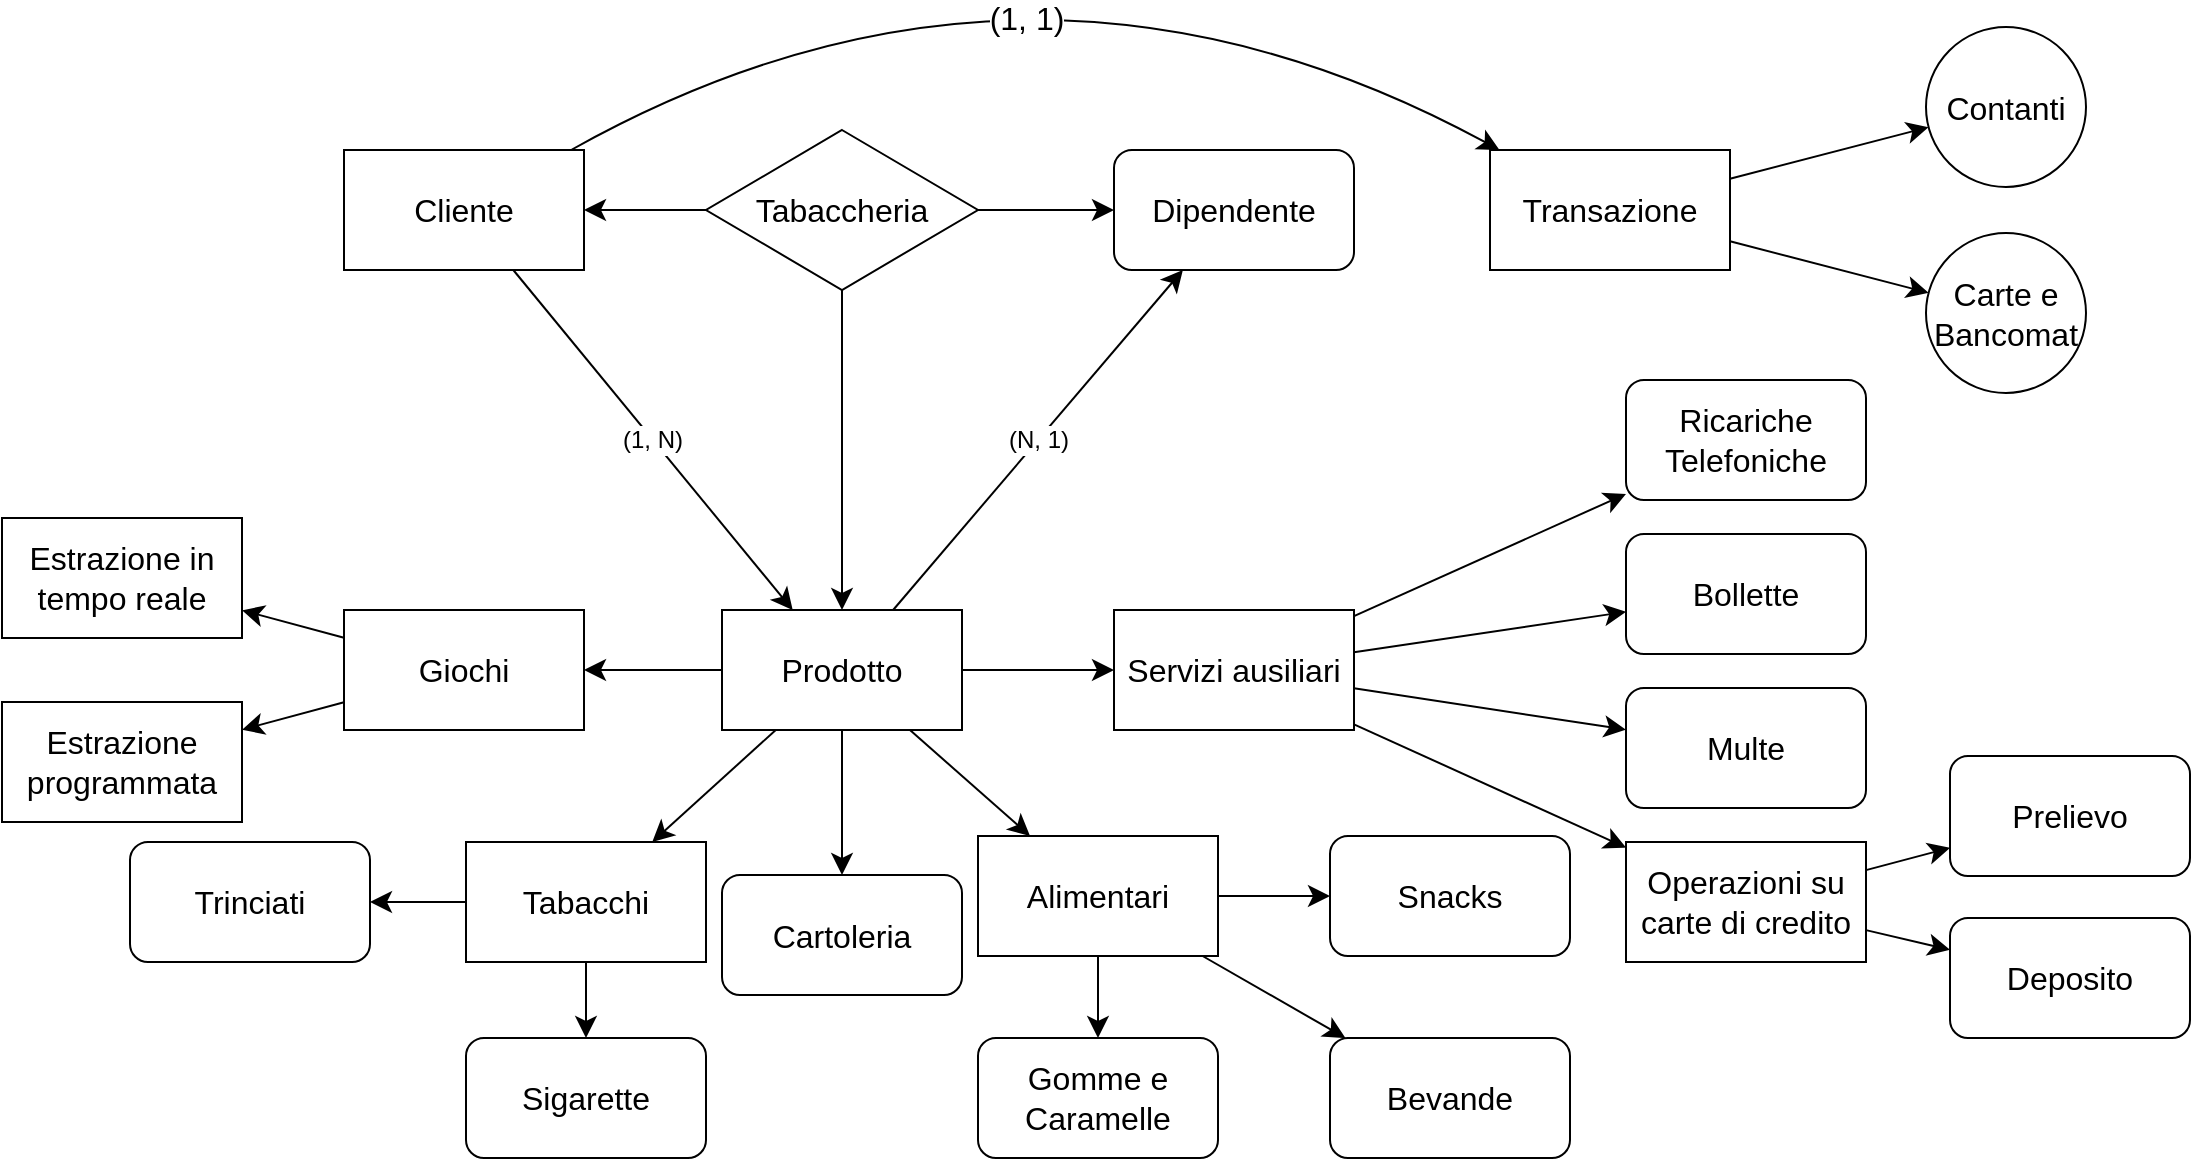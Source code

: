<mxfile version="22.1.3" type="github">
  <diagram name="Page-1" id="yC7KV2Ko1jgtMiXsxVH6">
    <mxGraphModel dx="1541" dy="813" grid="0" gridSize="10" guides="1" tooltips="1" connect="1" arrows="1" fold="1" page="0" pageScale="1" pageWidth="850" pageHeight="1100" math="0" shadow="0">
      <root>
        <mxCell id="0" />
        <mxCell id="1" parent="0" />
        <mxCell id="NwfZpaaQpDAw_J0AIX61-4" style="edgeStyle=none;curved=1;rounded=0;orthogonalLoop=1;jettySize=auto;html=1;fontSize=12;startSize=8;endSize=8;" edge="1" parent="1" source="NwfZpaaQpDAw_J0AIX61-1" target="NwfZpaaQpDAw_J0AIX61-3">
          <mxGeometry relative="1" as="geometry" />
        </mxCell>
        <mxCell id="NwfZpaaQpDAw_J0AIX61-11" value="" style="edgeStyle=none;curved=1;rounded=0;orthogonalLoop=1;jettySize=auto;html=1;fontSize=12;startSize=8;endSize=8;" edge="1" parent="1" source="NwfZpaaQpDAw_J0AIX61-1" target="NwfZpaaQpDAw_J0AIX61-10">
          <mxGeometry relative="1" as="geometry" />
        </mxCell>
        <mxCell id="NwfZpaaQpDAw_J0AIX61-29" style="edgeStyle=none;curved=1;rounded=0;orthogonalLoop=1;jettySize=auto;html=1;fontSize=12;startSize=8;endSize=8;" edge="1" parent="1" source="NwfZpaaQpDAw_J0AIX61-1" target="NwfZpaaQpDAw_J0AIX61-28">
          <mxGeometry relative="1" as="geometry" />
        </mxCell>
        <mxCell id="NwfZpaaQpDAw_J0AIX61-1" value="Tabaccheria" style="rhombus;whiteSpace=wrap;html=1;fontSize=16;" vertex="1" parent="1">
          <mxGeometry x="347" y="160" width="136" height="80" as="geometry" />
        </mxCell>
        <mxCell id="NwfZpaaQpDAw_J0AIX61-3" value="&lt;div&gt;Dipendente&lt;/div&gt;" style="rounded=1;whiteSpace=wrap;html=1;fontSize=16;" vertex="1" parent="1">
          <mxGeometry x="551" y="170" width="120" height="60" as="geometry" />
        </mxCell>
        <mxCell id="NwfZpaaQpDAw_J0AIX61-16" style="edgeStyle=none;curved=1;rounded=0;orthogonalLoop=1;jettySize=auto;html=1;fontSize=12;startSize=8;endSize=8;" edge="1" parent="1" source="NwfZpaaQpDAw_J0AIX61-10" target="NwfZpaaQpDAw_J0AIX61-15">
          <mxGeometry relative="1" as="geometry" />
        </mxCell>
        <mxCell id="NwfZpaaQpDAw_J0AIX61-31" value="(N, 1)" style="edgeStyle=none;curved=1;rounded=0;orthogonalLoop=1;jettySize=auto;html=1;fontSize=12;startSize=8;endSize=8;" edge="1" parent="1" source="NwfZpaaQpDAw_J0AIX61-10" target="NwfZpaaQpDAw_J0AIX61-3">
          <mxGeometry relative="1" as="geometry" />
        </mxCell>
        <mxCell id="NwfZpaaQpDAw_J0AIX61-38" style="edgeStyle=none;curved=1;rounded=0;orthogonalLoop=1;jettySize=auto;html=1;fontSize=12;startSize=8;endSize=8;" edge="1" parent="1" source="NwfZpaaQpDAw_J0AIX61-10" target="NwfZpaaQpDAw_J0AIX61-36">
          <mxGeometry relative="1" as="geometry" />
        </mxCell>
        <mxCell id="NwfZpaaQpDAw_J0AIX61-59" value="" style="edgeStyle=none;curved=1;rounded=0;orthogonalLoop=1;jettySize=auto;html=1;fontSize=12;startSize=8;endSize=8;" edge="1" parent="1" source="NwfZpaaQpDAw_J0AIX61-10" target="NwfZpaaQpDAw_J0AIX61-58">
          <mxGeometry relative="1" as="geometry" />
        </mxCell>
        <mxCell id="NwfZpaaQpDAw_J0AIX61-82" style="edgeStyle=none;curved=1;rounded=0;orthogonalLoop=1;jettySize=auto;html=1;fontSize=12;startSize=8;endSize=8;" edge="1" parent="1" source="NwfZpaaQpDAw_J0AIX61-10" target="NwfZpaaQpDAw_J0AIX61-81">
          <mxGeometry relative="1" as="geometry" />
        </mxCell>
        <mxCell id="NwfZpaaQpDAw_J0AIX61-87" style="edgeStyle=none;curved=1;rounded=0;orthogonalLoop=1;jettySize=auto;html=1;fontSize=12;startSize=8;endSize=8;" edge="1" parent="1" source="NwfZpaaQpDAw_J0AIX61-10" target="NwfZpaaQpDAw_J0AIX61-86">
          <mxGeometry relative="1" as="geometry" />
        </mxCell>
        <mxCell id="NwfZpaaQpDAw_J0AIX61-10" value="&lt;div&gt;Prodotto&lt;/div&gt;" style="whiteSpace=wrap;html=1;fontSize=16;" vertex="1" parent="1">
          <mxGeometry x="355" y="400" width="120" height="60" as="geometry" />
        </mxCell>
        <mxCell id="NwfZpaaQpDAw_J0AIX61-15" value="Cartoleria" style="rounded=1;whiteSpace=wrap;html=1;fontSize=16;" vertex="1" parent="1">
          <mxGeometry x="355" y="532.5" width="120" height="60" as="geometry" />
        </mxCell>
        <mxCell id="NwfZpaaQpDAw_J0AIX61-20" value="&lt;div&gt;Snacks&lt;/div&gt;" style="whiteSpace=wrap;html=1;fontSize=16;rounded=1;" vertex="1" parent="1">
          <mxGeometry x="659" y="513" width="120" height="60" as="geometry" />
        </mxCell>
        <mxCell id="NwfZpaaQpDAw_J0AIX61-23" value="&lt;div&gt;Bevande&lt;/div&gt;" style="rounded=1;whiteSpace=wrap;html=1;fontSize=16;" vertex="1" parent="1">
          <mxGeometry x="659" y="614" width="120" height="60" as="geometry" />
        </mxCell>
        <mxCell id="NwfZpaaQpDAw_J0AIX61-26" value="&lt;div&gt;Gomme e&lt;br&gt;&lt;/div&gt;&lt;div&gt;Caramelle&lt;/div&gt;" style="rounded=1;whiteSpace=wrap;html=1;fontSize=16;" vertex="1" parent="1">
          <mxGeometry x="483" y="614" width="120" height="60" as="geometry" />
        </mxCell>
        <mxCell id="NwfZpaaQpDAw_J0AIX61-30" value="(1, N)" style="edgeStyle=none;curved=1;rounded=0;orthogonalLoop=1;jettySize=auto;html=1;fontSize=12;startSize=8;endSize=8;" edge="1" parent="1" source="NwfZpaaQpDAw_J0AIX61-28" target="NwfZpaaQpDAw_J0AIX61-10">
          <mxGeometry relative="1" as="geometry" />
        </mxCell>
        <mxCell id="NwfZpaaQpDAw_J0AIX61-97" style="edgeStyle=none;curved=1;rounded=0;orthogonalLoop=1;jettySize=auto;html=1;fontSize=12;startSize=8;endSize=8;" edge="1" parent="1" source="NwfZpaaQpDAw_J0AIX61-28" target="NwfZpaaQpDAw_J0AIX61-92">
          <mxGeometry relative="1" as="geometry">
            <Array as="points">
              <mxPoint x="508" y="42" />
            </Array>
          </mxGeometry>
        </mxCell>
        <mxCell id="NwfZpaaQpDAw_J0AIX61-98" value="(1, 1)" style="edgeLabel;html=1;align=center;verticalAlign=middle;resizable=0;points=[];fontSize=16;" vertex="1" connectable="0" parent="NwfZpaaQpDAw_J0AIX61-97">
          <mxGeometry x="-0.128" y="-54" relative="1" as="geometry">
            <mxPoint x="-1" as="offset" />
          </mxGeometry>
        </mxCell>
        <mxCell id="NwfZpaaQpDAw_J0AIX61-28" value="&lt;div&gt;Cliente&lt;/div&gt;" style="rounded=0;whiteSpace=wrap;html=1;fontSize=16;" vertex="1" parent="1">
          <mxGeometry x="166" y="170" width="120" height="60" as="geometry" />
        </mxCell>
        <mxCell id="NwfZpaaQpDAw_J0AIX61-76" style="edgeStyle=none;curved=1;rounded=0;orthogonalLoop=1;jettySize=auto;html=1;fontSize=12;startSize=8;endSize=8;" edge="1" parent="1" source="NwfZpaaQpDAw_J0AIX61-36" target="NwfZpaaQpDAw_J0AIX61-74">
          <mxGeometry relative="1" as="geometry" />
        </mxCell>
        <mxCell id="NwfZpaaQpDAw_J0AIX61-77" style="edgeStyle=none;curved=1;rounded=0;orthogonalLoop=1;jettySize=auto;html=1;fontSize=12;startSize=8;endSize=8;" edge="1" parent="1" source="NwfZpaaQpDAw_J0AIX61-36" target="NwfZpaaQpDAw_J0AIX61-75">
          <mxGeometry relative="1" as="geometry" />
        </mxCell>
        <mxCell id="NwfZpaaQpDAw_J0AIX61-36" value="Giochi" style="rounded=0;whiteSpace=wrap;html=1;fontSize=16;" vertex="1" parent="1">
          <mxGeometry x="166" y="400" width="120" height="60" as="geometry" />
        </mxCell>
        <mxCell id="NwfZpaaQpDAw_J0AIX61-51" value="&lt;div&gt;Contanti&lt;/div&gt;" style="ellipse;whiteSpace=wrap;html=1;fontSize=16;" vertex="1" parent="1">
          <mxGeometry x="957" y="108.5" width="80" height="80" as="geometry" />
        </mxCell>
        <mxCell id="NwfZpaaQpDAw_J0AIX61-54" value="&lt;div&gt;Carte e Bancomat&lt;/div&gt;" style="ellipse;whiteSpace=wrap;html=1;aspect=fixed;fontSize=16;" vertex="1" parent="1">
          <mxGeometry x="957" y="211.5" width="80" height="80" as="geometry" />
        </mxCell>
        <mxCell id="NwfZpaaQpDAw_J0AIX61-70" value="&lt;div&gt;&lt;br&gt;&lt;/div&gt;" style="edgeStyle=none;curved=1;rounded=0;orthogonalLoop=1;jettySize=auto;html=1;fontSize=12;startSize=8;endSize=8;" edge="1" parent="1" source="NwfZpaaQpDAw_J0AIX61-58" target="NwfZpaaQpDAw_J0AIX61-62">
          <mxGeometry relative="1" as="geometry" />
        </mxCell>
        <mxCell id="NwfZpaaQpDAw_J0AIX61-71" style="edgeStyle=none;curved=1;rounded=0;orthogonalLoop=1;jettySize=auto;html=1;fontSize=12;startSize=8;endSize=8;" edge="1" parent="1" source="NwfZpaaQpDAw_J0AIX61-58" target="NwfZpaaQpDAw_J0AIX61-61">
          <mxGeometry relative="1" as="geometry" />
        </mxCell>
        <mxCell id="NwfZpaaQpDAw_J0AIX61-72" style="edgeStyle=none;curved=1;rounded=0;orthogonalLoop=1;jettySize=auto;html=1;fontSize=12;startSize=8;endSize=8;" edge="1" parent="1" source="NwfZpaaQpDAw_J0AIX61-58" target="NwfZpaaQpDAw_J0AIX61-64">
          <mxGeometry relative="1" as="geometry" />
        </mxCell>
        <mxCell id="NwfZpaaQpDAw_J0AIX61-73" style="edgeStyle=none;curved=1;rounded=0;orthogonalLoop=1;jettySize=auto;html=1;fontSize=12;startSize=8;endSize=8;" edge="1" parent="1" source="NwfZpaaQpDAw_J0AIX61-58" target="NwfZpaaQpDAw_J0AIX61-65">
          <mxGeometry relative="1" as="geometry" />
        </mxCell>
        <mxCell id="NwfZpaaQpDAw_J0AIX61-58" value="Servizi ausiliari" style="whiteSpace=wrap;html=1;fontSize=16;" vertex="1" parent="1">
          <mxGeometry x="551" y="400" width="120" height="60" as="geometry" />
        </mxCell>
        <mxCell id="NwfZpaaQpDAw_J0AIX61-61" value="Bollette" style="rounded=1;whiteSpace=wrap;html=1;fontSize=16;" vertex="1" parent="1">
          <mxGeometry x="807" y="362" width="120" height="60" as="geometry" />
        </mxCell>
        <mxCell id="NwfZpaaQpDAw_J0AIX61-62" value="Ricariche Telefoniche" style="rounded=1;whiteSpace=wrap;html=1;fontSize=16;" vertex="1" parent="1">
          <mxGeometry x="807" y="285" width="120" height="60" as="geometry" />
        </mxCell>
        <mxCell id="NwfZpaaQpDAw_J0AIX61-64" value="Multe" style="rounded=1;whiteSpace=wrap;html=1;fontSize=16;" vertex="1" parent="1">
          <mxGeometry x="807" y="439" width="120" height="60" as="geometry" />
        </mxCell>
        <mxCell id="NwfZpaaQpDAw_J0AIX61-68" style="edgeStyle=none;curved=1;rounded=0;orthogonalLoop=1;jettySize=auto;html=1;fontSize=12;startSize=8;endSize=8;" edge="1" parent="1" source="NwfZpaaQpDAw_J0AIX61-65" target="NwfZpaaQpDAw_J0AIX61-66">
          <mxGeometry relative="1" as="geometry" />
        </mxCell>
        <mxCell id="NwfZpaaQpDAw_J0AIX61-69" style="edgeStyle=none;curved=1;rounded=0;orthogonalLoop=1;jettySize=auto;html=1;fontSize=12;startSize=8;endSize=8;" edge="1" parent="1" source="NwfZpaaQpDAw_J0AIX61-65" target="NwfZpaaQpDAw_J0AIX61-67">
          <mxGeometry relative="1" as="geometry" />
        </mxCell>
        <mxCell id="NwfZpaaQpDAw_J0AIX61-65" value="Operazioni su carte di credito" style="rounded=0;whiteSpace=wrap;html=1;fontSize=16;" vertex="1" parent="1">
          <mxGeometry x="807" y="516" width="120" height="60" as="geometry" />
        </mxCell>
        <mxCell id="NwfZpaaQpDAw_J0AIX61-66" value="&lt;div&gt;Prelievo&lt;/div&gt;" style="rounded=1;whiteSpace=wrap;html=1;fontSize=16;" vertex="1" parent="1">
          <mxGeometry x="969" y="473" width="120" height="60" as="geometry" />
        </mxCell>
        <mxCell id="NwfZpaaQpDAw_J0AIX61-67" value="Deposito" style="rounded=1;whiteSpace=wrap;html=1;fontSize=16;" vertex="1" parent="1">
          <mxGeometry x="969" y="554" width="120" height="60" as="geometry" />
        </mxCell>
        <mxCell id="NwfZpaaQpDAw_J0AIX61-74" value="Estrazione in tempo reale" style="rounded=0;whiteSpace=wrap;html=1;fontSize=16;" vertex="1" parent="1">
          <mxGeometry x="-5" y="354" width="120" height="60" as="geometry" />
        </mxCell>
        <mxCell id="NwfZpaaQpDAw_J0AIX61-75" value="Estrazione programmata" style="rounded=0;whiteSpace=wrap;html=1;fontSize=16;" vertex="1" parent="1">
          <mxGeometry x="-5" y="446" width="120" height="60" as="geometry" />
        </mxCell>
        <mxCell id="NwfZpaaQpDAw_J0AIX61-83" style="edgeStyle=none;curved=1;rounded=0;orthogonalLoop=1;jettySize=auto;html=1;fontSize=12;startSize=8;endSize=8;" edge="1" parent="1" source="NwfZpaaQpDAw_J0AIX61-81" target="NwfZpaaQpDAw_J0AIX61-20">
          <mxGeometry relative="1" as="geometry" />
        </mxCell>
        <mxCell id="NwfZpaaQpDAw_J0AIX61-84" style="edgeStyle=none;curved=1;rounded=0;orthogonalLoop=1;jettySize=auto;html=1;fontSize=12;startSize=8;endSize=8;" edge="1" parent="1" source="NwfZpaaQpDAw_J0AIX61-81" target="NwfZpaaQpDAw_J0AIX61-23">
          <mxGeometry relative="1" as="geometry" />
        </mxCell>
        <mxCell id="NwfZpaaQpDAw_J0AIX61-85" style="edgeStyle=none;curved=1;rounded=0;orthogonalLoop=1;jettySize=auto;html=1;fontSize=12;startSize=8;endSize=8;" edge="1" parent="1" source="NwfZpaaQpDAw_J0AIX61-81" target="NwfZpaaQpDAw_J0AIX61-26">
          <mxGeometry relative="1" as="geometry" />
        </mxCell>
        <mxCell id="NwfZpaaQpDAw_J0AIX61-81" value="Alimentari" style="rounded=0;whiteSpace=wrap;html=1;fontSize=16;" vertex="1" parent="1">
          <mxGeometry x="483" y="513" width="120" height="60" as="geometry" />
        </mxCell>
        <mxCell id="NwfZpaaQpDAw_J0AIX61-90" style="edgeStyle=none;curved=1;rounded=0;orthogonalLoop=1;jettySize=auto;html=1;fontSize=12;startSize=8;endSize=8;" edge="1" parent="1" source="NwfZpaaQpDAw_J0AIX61-86" target="NwfZpaaQpDAw_J0AIX61-88">
          <mxGeometry relative="1" as="geometry" />
        </mxCell>
        <mxCell id="NwfZpaaQpDAw_J0AIX61-91" style="edgeStyle=none;curved=1;rounded=0;orthogonalLoop=1;jettySize=auto;html=1;fontSize=12;startSize=8;endSize=8;" edge="1" parent="1" source="NwfZpaaQpDAw_J0AIX61-86" target="NwfZpaaQpDAw_J0AIX61-89">
          <mxGeometry relative="1" as="geometry" />
        </mxCell>
        <mxCell id="NwfZpaaQpDAw_J0AIX61-86" value="Tabacchi" style="rounded=0;whiteSpace=wrap;html=1;fontSize=16;" vertex="1" parent="1">
          <mxGeometry x="227" y="516" width="120" height="60" as="geometry" />
        </mxCell>
        <mxCell id="NwfZpaaQpDAw_J0AIX61-88" value="Trinciati" style="rounded=1;whiteSpace=wrap;html=1;fontSize=16;" vertex="1" parent="1">
          <mxGeometry x="59" y="516" width="120" height="60" as="geometry" />
        </mxCell>
        <mxCell id="NwfZpaaQpDAw_J0AIX61-89" value="Sigarette" style="rounded=1;whiteSpace=wrap;html=1;fontSize=16;" vertex="1" parent="1">
          <mxGeometry x="227" y="614" width="120" height="60" as="geometry" />
        </mxCell>
        <mxCell id="NwfZpaaQpDAw_J0AIX61-93" style="edgeStyle=none;curved=1;rounded=0;orthogonalLoop=1;jettySize=auto;html=1;fontSize=12;startSize=8;endSize=8;" edge="1" parent="1" source="NwfZpaaQpDAw_J0AIX61-92" target="NwfZpaaQpDAw_J0AIX61-51">
          <mxGeometry relative="1" as="geometry" />
        </mxCell>
        <mxCell id="NwfZpaaQpDAw_J0AIX61-94" style="edgeStyle=none;curved=1;rounded=0;orthogonalLoop=1;jettySize=auto;html=1;fontSize=12;startSize=8;endSize=8;" edge="1" parent="1" source="NwfZpaaQpDAw_J0AIX61-92" target="NwfZpaaQpDAw_J0AIX61-54">
          <mxGeometry relative="1" as="geometry" />
        </mxCell>
        <mxCell id="NwfZpaaQpDAw_J0AIX61-92" value="Transazione" style="rounded=0;whiteSpace=wrap;html=1;fontSize=16;" vertex="1" parent="1">
          <mxGeometry x="739" y="170" width="120" height="60" as="geometry" />
        </mxCell>
      </root>
    </mxGraphModel>
  </diagram>
</mxfile>
